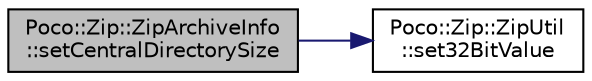 digraph "Poco::Zip::ZipArchiveInfo::setCentralDirectorySize"
{
 // LATEX_PDF_SIZE
  edge [fontname="Helvetica",fontsize="10",labelfontname="Helvetica",labelfontsize="10"];
  node [fontname="Helvetica",fontsize="10",shape=record];
  rankdir="LR";
  Node1 [label="Poco::Zip::ZipArchiveInfo\l::setCentralDirectorySize",height=0.2,width=0.4,color="black", fillcolor="grey75", style="filled", fontcolor="black",tooltip="Returns the total number of entries on all disks."];
  Node1 -> Node2 [color="midnightblue",fontsize="10",style="solid",fontname="Helvetica"];
  Node2 [label="Poco::Zip::ZipUtil\l::set32BitValue",height=0.2,width=0.4,color="black", fillcolor="white", style="filled",URL="$classPoco_1_1Zip_1_1ZipUtil.html#ab27484c2fc85c71cd26806a3e476ac55",tooltip=" "];
}
